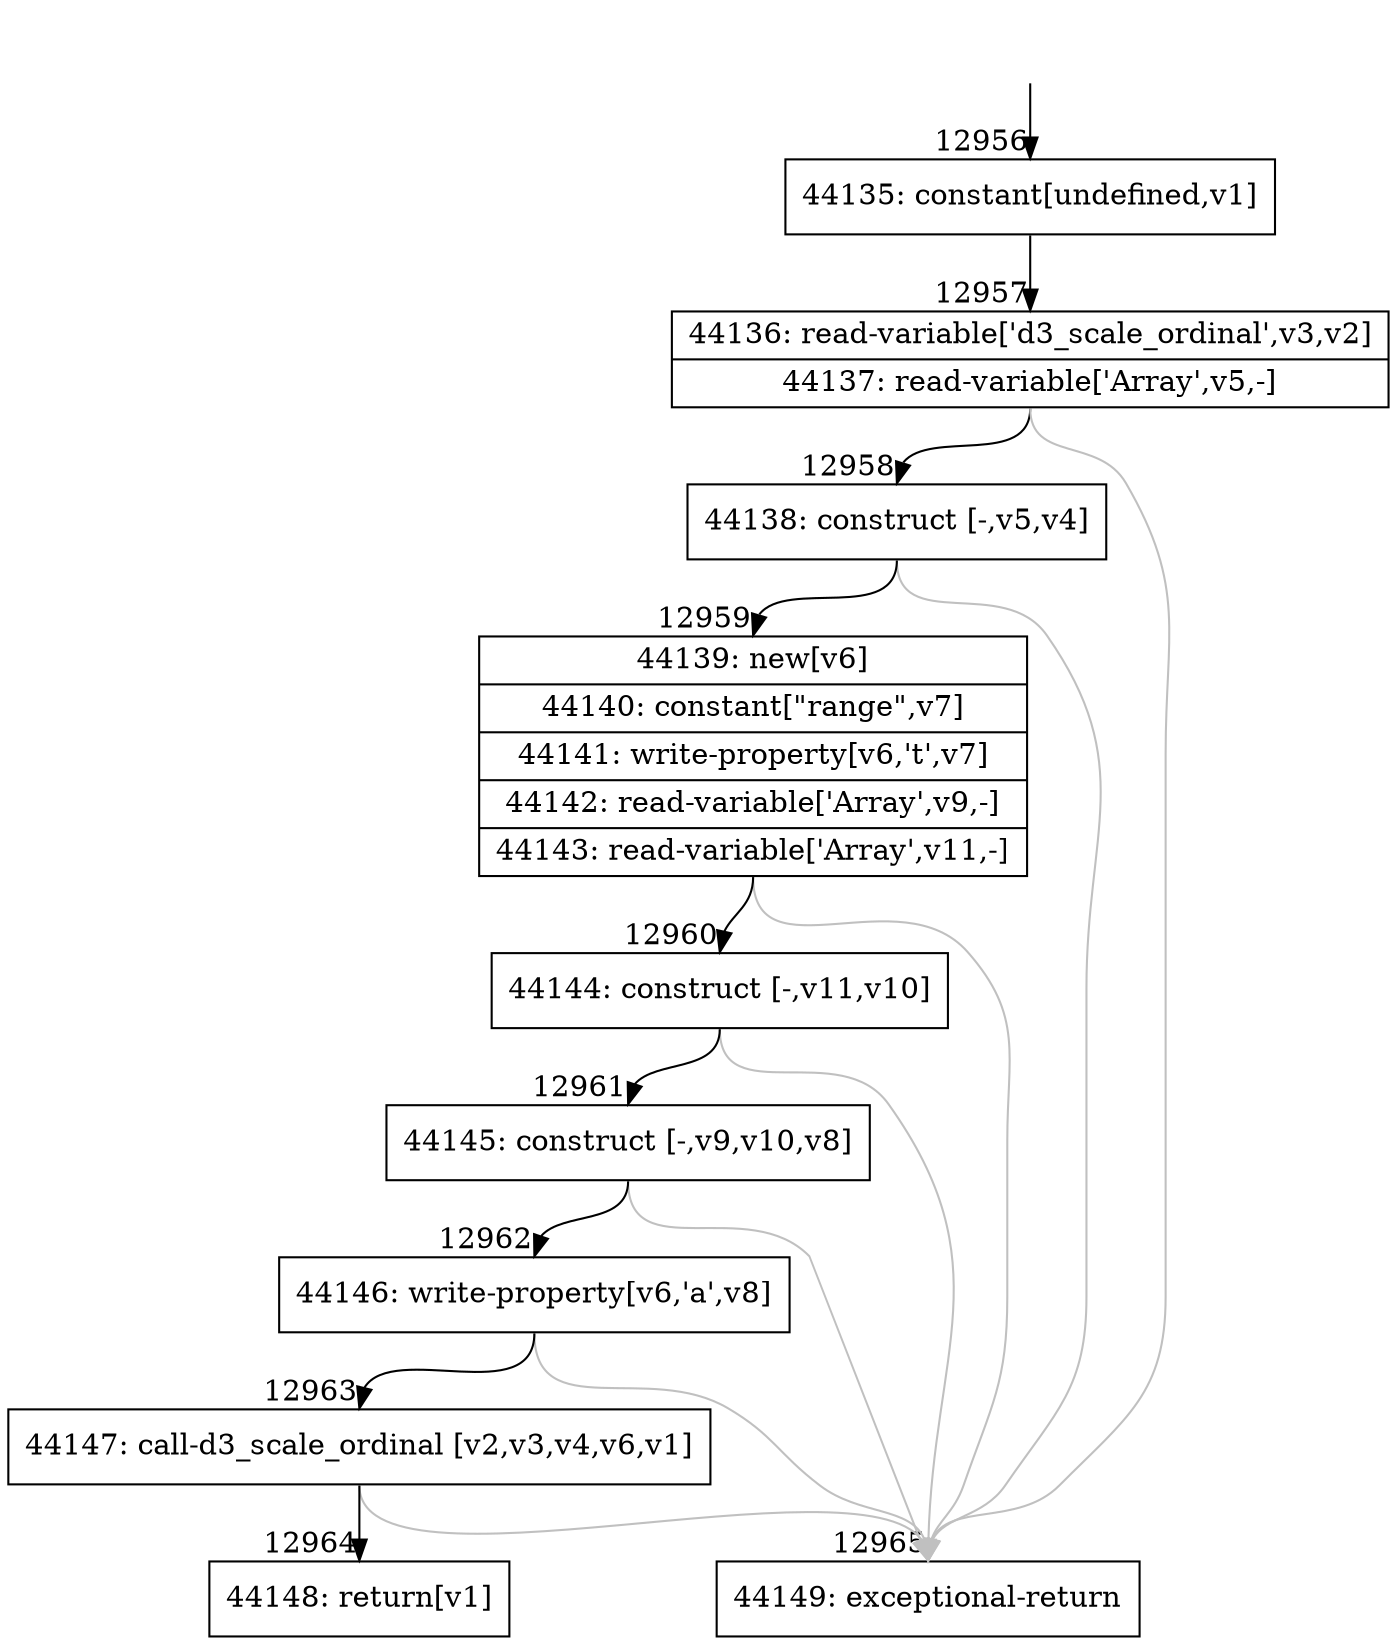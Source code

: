 digraph {
rankdir="TD"
BB_entry1200[shape=none,label=""];
BB_entry1200 -> BB12956 [tailport=s, headport=n, headlabel="    12956"]
BB12956 [shape=record label="{44135: constant[undefined,v1]}" ] 
BB12956 -> BB12957 [tailport=s, headport=n, headlabel="      12957"]
BB12957 [shape=record label="{44136: read-variable['d3_scale_ordinal',v3,v2]|44137: read-variable['Array',v5,-]}" ] 
BB12957 -> BB12958 [tailport=s, headport=n, headlabel="      12958"]
BB12957 -> BB12965 [tailport=s, headport=n, color=gray, headlabel="      12965"]
BB12958 [shape=record label="{44138: construct [-,v5,v4]}" ] 
BB12958 -> BB12959 [tailport=s, headport=n, headlabel="      12959"]
BB12958 -> BB12965 [tailport=s, headport=n, color=gray]
BB12959 [shape=record label="{44139: new[v6]|44140: constant[\"range\",v7]|44141: write-property[v6,'t',v7]|44142: read-variable['Array',v9,-]|44143: read-variable['Array',v11,-]}" ] 
BB12959 -> BB12960 [tailport=s, headport=n, headlabel="      12960"]
BB12959 -> BB12965 [tailport=s, headport=n, color=gray]
BB12960 [shape=record label="{44144: construct [-,v11,v10]}" ] 
BB12960 -> BB12961 [tailport=s, headport=n, headlabel="      12961"]
BB12960 -> BB12965 [tailport=s, headport=n, color=gray]
BB12961 [shape=record label="{44145: construct [-,v9,v10,v8]}" ] 
BB12961 -> BB12962 [tailport=s, headport=n, headlabel="      12962"]
BB12961 -> BB12965 [tailport=s, headport=n, color=gray]
BB12962 [shape=record label="{44146: write-property[v6,'a',v8]}" ] 
BB12962 -> BB12963 [tailport=s, headport=n, headlabel="      12963"]
BB12962 -> BB12965 [tailport=s, headport=n, color=gray]
BB12963 [shape=record label="{44147: call-d3_scale_ordinal [v2,v3,v4,v6,v1]}" ] 
BB12963 -> BB12964 [tailport=s, headport=n, headlabel="      12964"]
BB12963 -> BB12965 [tailport=s, headport=n, color=gray]
BB12964 [shape=record label="{44148: return[v1]}" ] 
BB12965 [shape=record label="{44149: exceptional-return}" ] 
//#$~ 7710
}
